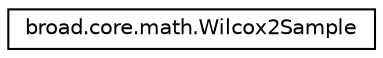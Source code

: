 digraph "Graphical Class Hierarchy"
{
  edge [fontname="Helvetica",fontsize="10",labelfontname="Helvetica",labelfontsize="10"];
  node [fontname="Helvetica",fontsize="10",shape=record];
  rankdir="LR";
  Node1 [label="broad.core.math.Wilcox2Sample",height=0.2,width=0.4,color="black", fillcolor="white", style="filled",URL="$classbroad_1_1core_1_1math_1_1_wilcox2_sample.html"];
}
